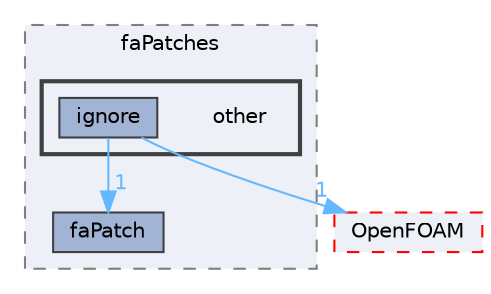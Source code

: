 digraph "src/finiteArea/faMesh/faPatches/other"
{
 // LATEX_PDF_SIZE
  bgcolor="transparent";
  edge [fontname=Helvetica,fontsize=10,labelfontname=Helvetica,labelfontsize=10];
  node [fontname=Helvetica,fontsize=10,shape=box,height=0.2,width=0.4];
  compound=true
  subgraph clusterdir_1028666fa0015a1ce8e74756e12c97d3 {
    graph [ bgcolor="#edf0f7", pencolor="grey50", label="faPatches", fontname=Helvetica,fontsize=10 style="filled,dashed", URL="dir_1028666fa0015a1ce8e74756e12c97d3.html",tooltip=""]
  dir_2573e9a60ab8504dd6f33355336227ae [label="faPatch", fillcolor="#a2b4d6", color="grey25", style="filled", URL="dir_2573e9a60ab8504dd6f33355336227ae.html",tooltip=""];
  subgraph clusterdir_41afa1fcd85fa8a80fb74f527ab0e615 {
    graph [ bgcolor="#edf0f7", pencolor="grey25", label="", fontname=Helvetica,fontsize=10 style="filled,bold", URL="dir_41afa1fcd85fa8a80fb74f527ab0e615.html",tooltip=""]
    dir_41afa1fcd85fa8a80fb74f527ab0e615 [shape=plaintext, label="other"];
  dir_5f575458b1cfece7d265ba6402eececc [label="ignore", fillcolor="#a2b4d6", color="grey25", style="filled", URL="dir_5f575458b1cfece7d265ba6402eececc.html",tooltip=""];
  }
  }
  dir_c5473ff19b20e6ec4dfe5c310b3778a8 [label="OpenFOAM", fillcolor="#edf0f7", color="red", style="filled,dashed", URL="dir_c5473ff19b20e6ec4dfe5c310b3778a8.html",tooltip=""];
  dir_5f575458b1cfece7d265ba6402eececc->dir_2573e9a60ab8504dd6f33355336227ae [headlabel="1", labeldistance=1.5 headhref="dir_001784_001304.html" href="dir_001784_001304.html" color="steelblue1" fontcolor="steelblue1"];
  dir_5f575458b1cfece7d265ba6402eececc->dir_c5473ff19b20e6ec4dfe5c310b3778a8 [headlabel="1", labeldistance=1.5 headhref="dir_001784_002695.html" href="dir_001784_002695.html" color="steelblue1" fontcolor="steelblue1"];
}
